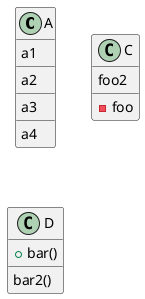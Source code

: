 {
  "sha1": "jh4rjyv0cqh4ax1nox4sod0rqrsen2x",
  "insertion": {
    "when": "2024-06-03T18:59:31.880Z",
    "user": "plantuml@gmail.com"
  }
}
@startuml
hide empty fields
hide empty methods

class A {
	a1
	__
	a2
	__
	a3
	__
	a4
}
class C {
  - {method} foo
  foo2
}
class D {
  + {field} bar()
  bar2()
}
@enduml
